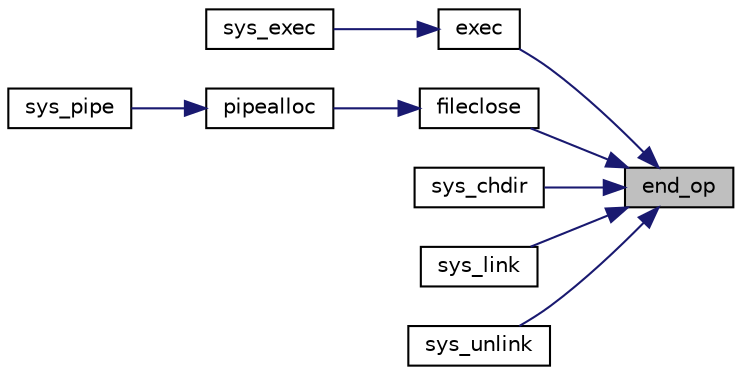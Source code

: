digraph "end_op"
{
 // LATEX_PDF_SIZE
  edge [fontname="Helvetica",fontsize="10",labelfontname="Helvetica",labelfontsize="10"];
  node [fontname="Helvetica",fontsize="10",shape=record];
  rankdir="RL";
  Node1 [label="end_op",height=0.2,width=0.4,color="black", fillcolor="grey75", style="filled", fontcolor="black",tooltip=" "];
  Node1 -> Node2 [dir="back",color="midnightblue",fontsize="10",style="solid",fontname="Helvetica"];
  Node2 [label="exec",height=0.2,width=0.4,color="black", fillcolor="white", style="filled",URL="$d5/d64/defs_8h.html#aa7b4aae4a12acd187e23396214aeca47",tooltip=" "];
  Node2 -> Node3 [dir="back",color="midnightblue",fontsize="10",style="solid",fontname="Helvetica"];
  Node3 [label="sys_exec",height=0.2,width=0.4,color="black", fillcolor="white", style="filled",URL="$db/dd8/syscall_8c.html#aeaa813ddeb6a5fac3c45714c7351c526",tooltip=" "];
  Node1 -> Node4 [dir="back",color="midnightblue",fontsize="10",style="solid",fontname="Helvetica"];
  Node4 [label="fileclose",height=0.2,width=0.4,color="black", fillcolor="white", style="filled",URL="$d5/d64/defs_8h.html#ac865ee0b2d70f753d61d1fefef9de0f6",tooltip=" "];
  Node4 -> Node5 [dir="back",color="midnightblue",fontsize="10",style="solid",fontname="Helvetica"];
  Node5 [label="pipealloc",height=0.2,width=0.4,color="black", fillcolor="white", style="filled",URL="$d5/d64/defs_8h.html#a3de41eab56ff42bea4d1ae78bbd1e472",tooltip=" "];
  Node5 -> Node6 [dir="back",color="midnightblue",fontsize="10",style="solid",fontname="Helvetica"];
  Node6 [label="sys_pipe",height=0.2,width=0.4,color="black", fillcolor="white", style="filled",URL="$db/dd8/syscall_8c.html#a9a70db941def46ec25939e6c2d30e399",tooltip=" "];
  Node1 -> Node7 [dir="back",color="midnightblue",fontsize="10",style="solid",fontname="Helvetica"];
  Node7 [label="sys_chdir",height=0.2,width=0.4,color="black", fillcolor="white", style="filled",URL="$db/dd8/syscall_8c.html#ad1c5f8693cb35b9605fee09eebdda640",tooltip=" "];
  Node1 -> Node8 [dir="back",color="midnightblue",fontsize="10",style="solid",fontname="Helvetica"];
  Node8 [label="sys_link",height=0.2,width=0.4,color="black", fillcolor="white", style="filled",URL="$db/dd8/syscall_8c.html#a759600870314007ac558871239122fb7",tooltip=" "];
  Node1 -> Node9 [dir="back",color="midnightblue",fontsize="10",style="solid",fontname="Helvetica"];
  Node9 [label="sys_unlink",height=0.2,width=0.4,color="black", fillcolor="white", style="filled",URL="$db/dd8/syscall_8c.html#ae1e58ee11d41f643929520d8c1640da7",tooltip=" "];
}

